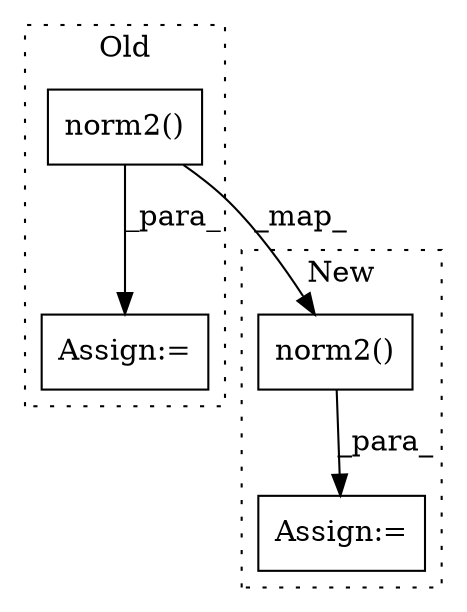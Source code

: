 digraph G {
subgraph cluster0 {
1 [label="norm2()" a="75" s="944,956" l="11,1" shape="box"];
4 [label="Assign:=" a="68" s="941" l="3" shape="box"];
label = "Old";
style="dotted";
}
subgraph cluster1 {
2 [label="norm2()" a="75" s="585,597" l="11,1" shape="box"];
3 [label="Assign:=" a="68" s="571" l="4" shape="box"];
label = "New";
style="dotted";
}
1 -> 2 [label="_map_"];
1 -> 4 [label="_para_"];
2 -> 3 [label="_para_"];
}